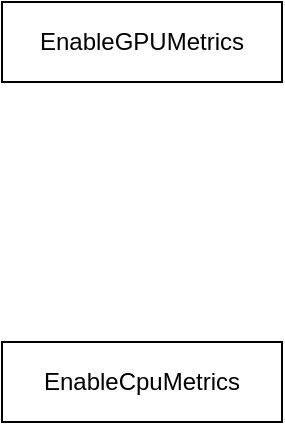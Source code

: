 <mxfile version="26.0.6">
  <diagram name="第 1 页" id="tkGT9Gg1H6iJf8q-khM9">
    <mxGraphModel dx="1674" dy="772" grid="1" gridSize="10" guides="1" tooltips="1" connect="1" arrows="1" fold="1" page="1" pageScale="1" pageWidth="827" pageHeight="1169" math="0" shadow="0">
      <root>
        <mxCell id="0" />
        <mxCell id="1" parent="0" />
        <mxCell id="pLn8MebsBtkj_ivcuZLS-1" value="EnableGPUMetrics" style="rounded=0;whiteSpace=wrap;html=1;" vertex="1" parent="1">
          <mxGeometry x="70" y="50" width="140" height="40" as="geometry" />
        </mxCell>
        <mxCell id="pLn8MebsBtkj_ivcuZLS-2" value="EnableCpuMetrics" style="rounded=0;whiteSpace=wrap;html=1;" vertex="1" parent="1">
          <mxGeometry x="70" y="220" width="140" height="40" as="geometry" />
        </mxCell>
      </root>
    </mxGraphModel>
  </diagram>
</mxfile>

